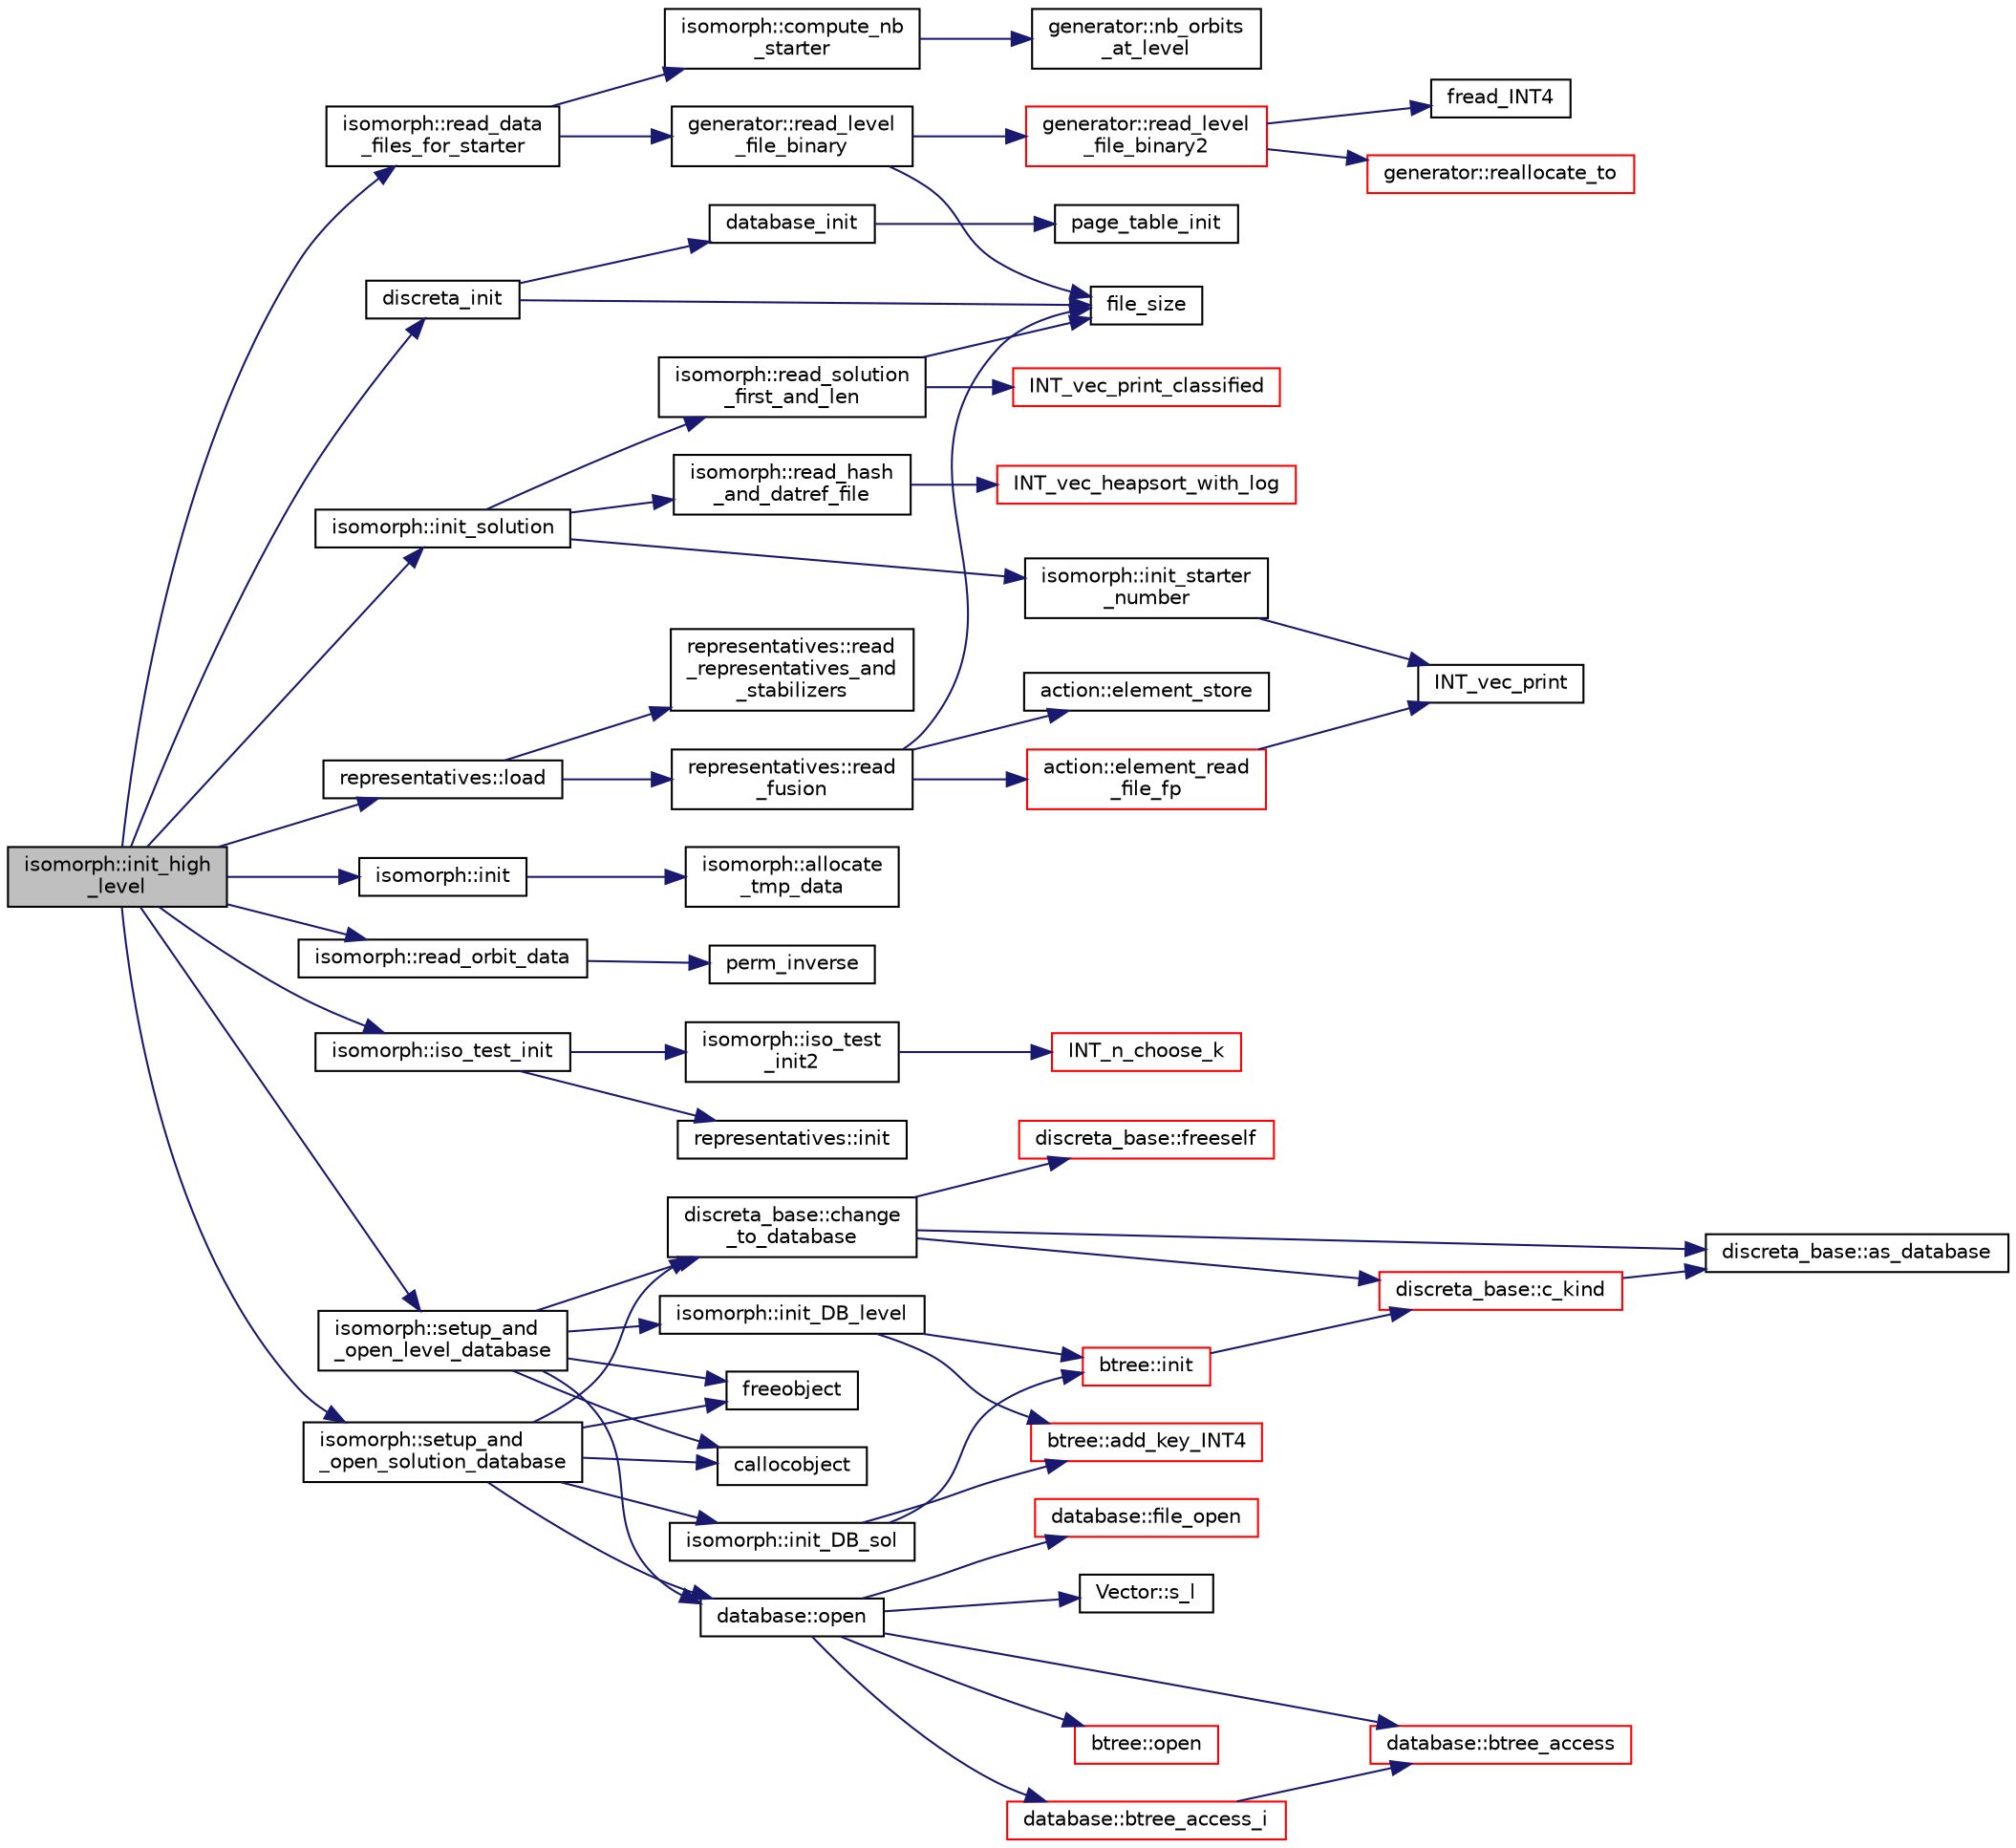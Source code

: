 digraph "isomorph::init_high_level"
{
  edge [fontname="Helvetica",fontsize="10",labelfontname="Helvetica",labelfontsize="10"];
  node [fontname="Helvetica",fontsize="10",shape=record];
  rankdir="LR";
  Node6603 [label="isomorph::init_high\l_level",height=0.2,width=0.4,color="black", fillcolor="grey75", style="filled", fontcolor="black"];
  Node6603 -> Node6604 [color="midnightblue",fontsize="10",style="solid",fontname="Helvetica"];
  Node6604 [label="discreta_init",height=0.2,width=0.4,color="black", fillcolor="white", style="filled",URL="$d9/d60/discreta_8h.html#a26c1fcfc028f99baaccd7da37c8688e7"];
  Node6604 -> Node6605 [color="midnightblue",fontsize="10",style="solid",fontname="Helvetica"];
  Node6605 [label="file_size",height=0.2,width=0.4,color="black", fillcolor="white", style="filled",URL="$df/dbf/sajeeb_8_c.html#a5c37cf5785204b6e9adf647dc14d0e50"];
  Node6604 -> Node6606 [color="midnightblue",fontsize="10",style="solid",fontname="Helvetica"];
  Node6606 [label="database_init",height=0.2,width=0.4,color="black", fillcolor="white", style="filled",URL="$d8/d5a/btree_8_c.html#a925ec7a8df95c484c506e7d1a0419f1c"];
  Node6606 -> Node6607 [color="midnightblue",fontsize="10",style="solid",fontname="Helvetica"];
  Node6607 [label="page_table_init",height=0.2,width=0.4,color="black", fillcolor="white", style="filled",URL="$d9/d60/discreta_8h.html#ab1c17c254db929b1c70f13c60f3efbbe"];
  Node6603 -> Node6608 [color="midnightblue",fontsize="10",style="solid",fontname="Helvetica"];
  Node6608 [label="isomorph::init",height=0.2,width=0.4,color="black", fillcolor="white", style="filled",URL="$d3/d5f/classisomorph.html#ad10f09aafccb67e0871404d61a68e0d9"];
  Node6608 -> Node6609 [color="midnightblue",fontsize="10",style="solid",fontname="Helvetica"];
  Node6609 [label="isomorph::allocate\l_tmp_data",height=0.2,width=0.4,color="black", fillcolor="white", style="filled",URL="$d3/d5f/classisomorph.html#a2aba74f4e4c524cfee6c9faea33474c2"];
  Node6603 -> Node6610 [color="midnightblue",fontsize="10",style="solid",fontname="Helvetica"];
  Node6610 [label="isomorph::read_data\l_files_for_starter",height=0.2,width=0.4,color="black", fillcolor="white", style="filled",URL="$d3/d5f/classisomorph.html#a388ff858a7a437e12b5a96121294f48f"];
  Node6610 -> Node6611 [color="midnightblue",fontsize="10",style="solid",fontname="Helvetica"];
  Node6611 [label="generator::read_level\l_file_binary",height=0.2,width=0.4,color="black", fillcolor="white", style="filled",URL="$d7/d73/classgenerator.html#a03b82a8bd61e9d6af1a8c114274b2be2"];
  Node6611 -> Node6605 [color="midnightblue",fontsize="10",style="solid",fontname="Helvetica"];
  Node6611 -> Node6612 [color="midnightblue",fontsize="10",style="solid",fontname="Helvetica"];
  Node6612 [label="generator::read_level\l_file_binary2",height=0.2,width=0.4,color="red", fillcolor="white", style="filled",URL="$d7/d73/classgenerator.html#a1122a5fc388f2ca946f920ed965eb8b7"];
  Node6612 -> Node6613 [color="midnightblue",fontsize="10",style="solid",fontname="Helvetica"];
  Node6613 [label="fread_INT4",height=0.2,width=0.4,color="black", fillcolor="white", style="filled",URL="$df/dbf/sajeeb_8_c.html#a885df02c08251c103e985ef1d7159014"];
  Node6612 -> Node6614 [color="midnightblue",fontsize="10",style="solid",fontname="Helvetica"];
  Node6614 [label="generator::reallocate_to",height=0.2,width=0.4,color="red", fillcolor="white", style="filled",URL="$d7/d73/classgenerator.html#aaabd1655d088257996d3faf26dfd552c"];
  Node6610 -> Node6617 [color="midnightblue",fontsize="10",style="solid",fontname="Helvetica"];
  Node6617 [label="isomorph::compute_nb\l_starter",height=0.2,width=0.4,color="black", fillcolor="white", style="filled",URL="$d3/d5f/classisomorph.html#ac899e1617283a043eab938ee0f84ea51"];
  Node6617 -> Node6618 [color="midnightblue",fontsize="10",style="solid",fontname="Helvetica"];
  Node6618 [label="generator::nb_orbits\l_at_level",height=0.2,width=0.4,color="black", fillcolor="white", style="filled",URL="$d7/d73/classgenerator.html#a020f3d8378448310d044a4a24fadf301"];
  Node6603 -> Node6619 [color="midnightblue",fontsize="10",style="solid",fontname="Helvetica"];
  Node6619 [label="isomorph::init_solution",height=0.2,width=0.4,color="black", fillcolor="white", style="filled",URL="$d3/d5f/classisomorph.html#ac3c171a595b93a33ac8a9e5d2d7b6eab"];
  Node6619 -> Node6620 [color="midnightblue",fontsize="10",style="solid",fontname="Helvetica"];
  Node6620 [label="isomorph::read_solution\l_first_and_len",height=0.2,width=0.4,color="black", fillcolor="white", style="filled",URL="$d3/d5f/classisomorph.html#affd1e7546f0caf49aac43df1cff96485"];
  Node6620 -> Node6605 [color="midnightblue",fontsize="10",style="solid",fontname="Helvetica"];
  Node6620 -> Node6621 [color="midnightblue",fontsize="10",style="solid",fontname="Helvetica"];
  Node6621 [label="INT_vec_print_classified",height=0.2,width=0.4,color="red", fillcolor="white", style="filled",URL="$d5/de2/foundations_2data__structures_2data__structures_8h.html#a611d0260b154d48ecbc38ed869925ba8"];
  Node6619 -> Node6636 [color="midnightblue",fontsize="10",style="solid",fontname="Helvetica"];
  Node6636 [label="isomorph::init_starter\l_number",height=0.2,width=0.4,color="black", fillcolor="white", style="filled",URL="$d3/d5f/classisomorph.html#a93b1d8fa988ca12f5f231fc4420873b2"];
  Node6636 -> Node6637 [color="midnightblue",fontsize="10",style="solid",fontname="Helvetica"];
  Node6637 [label="INT_vec_print",height=0.2,width=0.4,color="black", fillcolor="white", style="filled",URL="$df/dbf/sajeeb_8_c.html#a79a5901af0b47dd0d694109543c027fe"];
  Node6619 -> Node6638 [color="midnightblue",fontsize="10",style="solid",fontname="Helvetica"];
  Node6638 [label="isomorph::read_hash\l_and_datref_file",height=0.2,width=0.4,color="black", fillcolor="white", style="filled",URL="$d3/d5f/classisomorph.html#a9e56d23f3f1d73c76945df4157100d1a"];
  Node6638 -> Node6639 [color="midnightblue",fontsize="10",style="solid",fontname="Helvetica"];
  Node6639 [label="INT_vec_heapsort_with_log",height=0.2,width=0.4,color="red", fillcolor="white", style="filled",URL="$d5/de2/foundations_2data__structures_2data__structures_8h.html#a9d838c341cd204ed79499960a8ed393d"];
  Node6603 -> Node6640 [color="midnightblue",fontsize="10",style="solid",fontname="Helvetica"];
  Node6640 [label="isomorph::read_orbit_data",height=0.2,width=0.4,color="black", fillcolor="white", style="filled",URL="$d3/d5f/classisomorph.html#a3f895bdfd6614c79db98560b091d61eb"];
  Node6640 -> Node6628 [color="midnightblue",fontsize="10",style="solid",fontname="Helvetica"];
  Node6628 [label="perm_inverse",height=0.2,width=0.4,color="black", fillcolor="white", style="filled",URL="$d2/d7c/combinatorics_8_c.html#ab7f02d1e2e257e1118eae354ab16d447"];
  Node6603 -> Node6641 [color="midnightblue",fontsize="10",style="solid",fontname="Helvetica"];
  Node6641 [label="isomorph::iso_test_init",height=0.2,width=0.4,color="black", fillcolor="white", style="filled",URL="$d3/d5f/classisomorph.html#a71d125f4cc34ac9a2160e565021802f8"];
  Node6641 -> Node6642 [color="midnightblue",fontsize="10",style="solid",fontname="Helvetica"];
  Node6642 [label="isomorph::iso_test\l_init2",height=0.2,width=0.4,color="black", fillcolor="white", style="filled",URL="$d3/d5f/classisomorph.html#a5aa54ad741dc6c43e688f6c66dae798d"];
  Node6642 -> Node6643 [color="midnightblue",fontsize="10",style="solid",fontname="Helvetica"];
  Node6643 [label="INT_n_choose_k",height=0.2,width=0.4,color="red", fillcolor="white", style="filled",URL="$d2/d7c/combinatorics_8_c.html#aa74adc702e59feadb839f44c0aaec8f6"];
  Node6641 -> Node6645 [color="midnightblue",fontsize="10",style="solid",fontname="Helvetica"];
  Node6645 [label="representatives::init",height=0.2,width=0.4,color="black", fillcolor="white", style="filled",URL="$da/dc1/classrepresentatives.html#ae3d1d5911e48bb0086264840f942370e"];
  Node6603 -> Node6646 [color="midnightblue",fontsize="10",style="solid",fontname="Helvetica"];
  Node6646 [label="representatives::load",height=0.2,width=0.4,color="black", fillcolor="white", style="filled",URL="$da/dc1/classrepresentatives.html#af9a82206de511896846f35ea46d29515"];
  Node6646 -> Node6647 [color="midnightblue",fontsize="10",style="solid",fontname="Helvetica"];
  Node6647 [label="representatives::read\l_fusion",height=0.2,width=0.4,color="black", fillcolor="white", style="filled",URL="$da/dc1/classrepresentatives.html#a5ced64d9af0c5e0ad46b9ba6244ac332"];
  Node6647 -> Node6605 [color="midnightblue",fontsize="10",style="solid",fontname="Helvetica"];
  Node6647 -> Node6648 [color="midnightblue",fontsize="10",style="solid",fontname="Helvetica"];
  Node6648 [label="action::element_read\l_file_fp",height=0.2,width=0.4,color="red", fillcolor="white", style="filled",URL="$d2/d86/classaction.html#a5cff4d93d067b68e4ecf2d8502d697bb"];
  Node6648 -> Node6637 [color="midnightblue",fontsize="10",style="solid",fontname="Helvetica"];
  Node6647 -> Node6651 [color="midnightblue",fontsize="10",style="solid",fontname="Helvetica"];
  Node6651 [label="action::element_store",height=0.2,width=0.4,color="black", fillcolor="white", style="filled",URL="$d2/d86/classaction.html#ab969a7009cc85c12f988a18a06b5db64"];
  Node6646 -> Node6652 [color="midnightblue",fontsize="10",style="solid",fontname="Helvetica"];
  Node6652 [label="representatives::read\l_representatives_and\l_stabilizers",height=0.2,width=0.4,color="black", fillcolor="white", style="filled",URL="$da/dc1/classrepresentatives.html#a265f9011bf89e9be28e9627ad127f0f4"];
  Node6603 -> Node6653 [color="midnightblue",fontsize="10",style="solid",fontname="Helvetica"];
  Node6653 [label="isomorph::setup_and\l_open_solution_database",height=0.2,width=0.4,color="black", fillcolor="white", style="filled",URL="$d3/d5f/classisomorph.html#a31846d3ae261a9c2dc089fb87710ce5c"];
  Node6653 -> Node6654 [color="midnightblue",fontsize="10",style="solid",fontname="Helvetica"];
  Node6654 [label="freeobject",height=0.2,width=0.4,color="black", fillcolor="white", style="filled",URL="$d9/d60/discreta_8h.html#a3bd8a0c7f8d0451709f6e310536ff2ae"];
  Node6653 -> Node6655 [color="midnightblue",fontsize="10",style="solid",fontname="Helvetica"];
  Node6655 [label="callocobject",height=0.2,width=0.4,color="black", fillcolor="white", style="filled",URL="$d9/d60/discreta_8h.html#a8bbcb8338d159223714097d10e94364d"];
  Node6653 -> Node6656 [color="midnightblue",fontsize="10",style="solid",fontname="Helvetica"];
  Node6656 [label="discreta_base::change\l_to_database",height=0.2,width=0.4,color="black", fillcolor="white", style="filled",URL="$d7/d71/classdiscreta__base.html#a9187fb1e0526e3d327b78bb19475ae40"];
  Node6656 -> Node6657 [color="midnightblue",fontsize="10",style="solid",fontname="Helvetica"];
  Node6657 [label="discreta_base::freeself",height=0.2,width=0.4,color="red", fillcolor="white", style="filled",URL="$d7/d71/classdiscreta__base.html#a9a3c9501a562293b5667c11b9174d6e5"];
  Node6656 -> Node6705 [color="midnightblue",fontsize="10",style="solid",fontname="Helvetica"];
  Node6705 [label="discreta_base::c_kind",height=0.2,width=0.4,color="red", fillcolor="white", style="filled",URL="$d7/d71/classdiscreta__base.html#adc2ff61589c2d083688e7a43f333cb62"];
  Node6705 -> Node6697 [color="midnightblue",fontsize="10",style="solid",fontname="Helvetica"];
  Node6697 [label="discreta_base::as_database",height=0.2,width=0.4,color="black", fillcolor="white", style="filled",URL="$d7/d71/classdiscreta__base.html#ab055d39d58210a2b03ba3d33703b09a9"];
  Node6656 -> Node6697 [color="midnightblue",fontsize="10",style="solid",fontname="Helvetica"];
  Node6653 -> Node6728 [color="midnightblue",fontsize="10",style="solid",fontname="Helvetica"];
  Node6728 [label="isomorph::init_DB_sol",height=0.2,width=0.4,color="black", fillcolor="white", style="filled",URL="$d3/d5f/classisomorph.html#afd8d8a546fa9a7bc6f211b216e291039"];
  Node6728 -> Node6729 [color="midnightblue",fontsize="10",style="solid",fontname="Helvetica"];
  Node6729 [label="btree::init",height=0.2,width=0.4,color="red", fillcolor="white", style="filled",URL="$dd/db0/classbtree.html#a3c88706e9886f1f9bc142b511aeab642"];
  Node6729 -> Node6705 [color="midnightblue",fontsize="10",style="solid",fontname="Helvetica"];
  Node6728 -> Node6751 [color="midnightblue",fontsize="10",style="solid",fontname="Helvetica"];
  Node6751 [label="btree::add_key_INT4",height=0.2,width=0.4,color="red", fillcolor="white", style="filled",URL="$dd/db0/classbtree.html#a4c42710e5f8cb4e3991d591fe2ae6f42"];
  Node6653 -> Node6766 [color="midnightblue",fontsize="10",style="solid",fontname="Helvetica"];
  Node6766 [label="database::open",height=0.2,width=0.4,color="black", fillcolor="white", style="filled",URL="$db/d72/classdatabase.html#a65e8eccf98ecab4d55fb25bacaae6a19"];
  Node6766 -> Node6767 [color="midnightblue",fontsize="10",style="solid",fontname="Helvetica"];
  Node6767 [label="database::file_open",height=0.2,width=0.4,color="red", fillcolor="white", style="filled",URL="$db/d72/classdatabase.html#a33494febd887d058f862ef6001d4a044"];
  Node6766 -> Node6777 [color="midnightblue",fontsize="10",style="solid",fontname="Helvetica"];
  Node6777 [label="database::btree_access",height=0.2,width=0.4,color="red", fillcolor="white", style="filled",URL="$db/d72/classdatabase.html#a30109ba5488b06111439f887fc1ac499"];
  Node6766 -> Node6762 [color="midnightblue",fontsize="10",style="solid",fontname="Helvetica"];
  Node6762 [label="Vector::s_l",height=0.2,width=0.4,color="black", fillcolor="white", style="filled",URL="$d5/db2/class_vector.html#ad2dc082288f858d22a528832289e0704"];
  Node6766 -> Node6778 [color="midnightblue",fontsize="10",style="solid",fontname="Helvetica"];
  Node6778 [label="database::btree_access_i",height=0.2,width=0.4,color="red", fillcolor="white", style="filled",URL="$db/d72/classdatabase.html#a215047d1b32b8bd54f91a7bdca168eee"];
  Node6778 -> Node6777 [color="midnightblue",fontsize="10",style="solid",fontname="Helvetica"];
  Node6766 -> Node6779 [color="midnightblue",fontsize="10",style="solid",fontname="Helvetica"];
  Node6779 [label="btree::open",height=0.2,width=0.4,color="red", fillcolor="white", style="filled",URL="$dd/db0/classbtree.html#a3e718949f1be6057839463292a60297a"];
  Node6603 -> Node6787 [color="midnightblue",fontsize="10",style="solid",fontname="Helvetica"];
  Node6787 [label="isomorph::setup_and\l_open_level_database",height=0.2,width=0.4,color="black", fillcolor="white", style="filled",URL="$d3/d5f/classisomorph.html#aa011f38988f4db9c6f5abd84faebd153"];
  Node6787 -> Node6654 [color="midnightblue",fontsize="10",style="solid",fontname="Helvetica"];
  Node6787 -> Node6655 [color="midnightblue",fontsize="10",style="solid",fontname="Helvetica"];
  Node6787 -> Node6656 [color="midnightblue",fontsize="10",style="solid",fontname="Helvetica"];
  Node6787 -> Node6788 [color="midnightblue",fontsize="10",style="solid",fontname="Helvetica"];
  Node6788 [label="isomorph::init_DB_level",height=0.2,width=0.4,color="black", fillcolor="white", style="filled",URL="$d3/d5f/classisomorph.html#a1a2df5281026bc94d57ebce33d67fe6c"];
  Node6788 -> Node6729 [color="midnightblue",fontsize="10",style="solid",fontname="Helvetica"];
  Node6788 -> Node6751 [color="midnightblue",fontsize="10",style="solid",fontname="Helvetica"];
  Node6787 -> Node6766 [color="midnightblue",fontsize="10",style="solid",fontname="Helvetica"];
}
